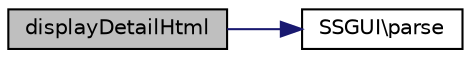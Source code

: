 digraph "displayDetailHtml"
{
  edge [fontname="Helvetica",fontsize="10",labelfontname="Helvetica",labelfontsize="10"];
  node [fontname="Helvetica",fontsize="10",shape=record];
  rankdir="LR";
  Node1 [label="displayDetailHtml",height=0.2,width=0.4,color="black", fillcolor="grey75", style="filled", fontcolor="black"];
  Node1 -> Node2 [color="midnightblue",fontsize="10",style="solid",fontname="Helvetica"];
  Node2 [label="SSGUI\\parse",height=0.2,width=0.4,color="black", fillcolor="white", style="filled",URL="$class_s_s_g_u_i.html#a41dbc82f8bbc7991044d2fe4f51d7ac9"];
}
